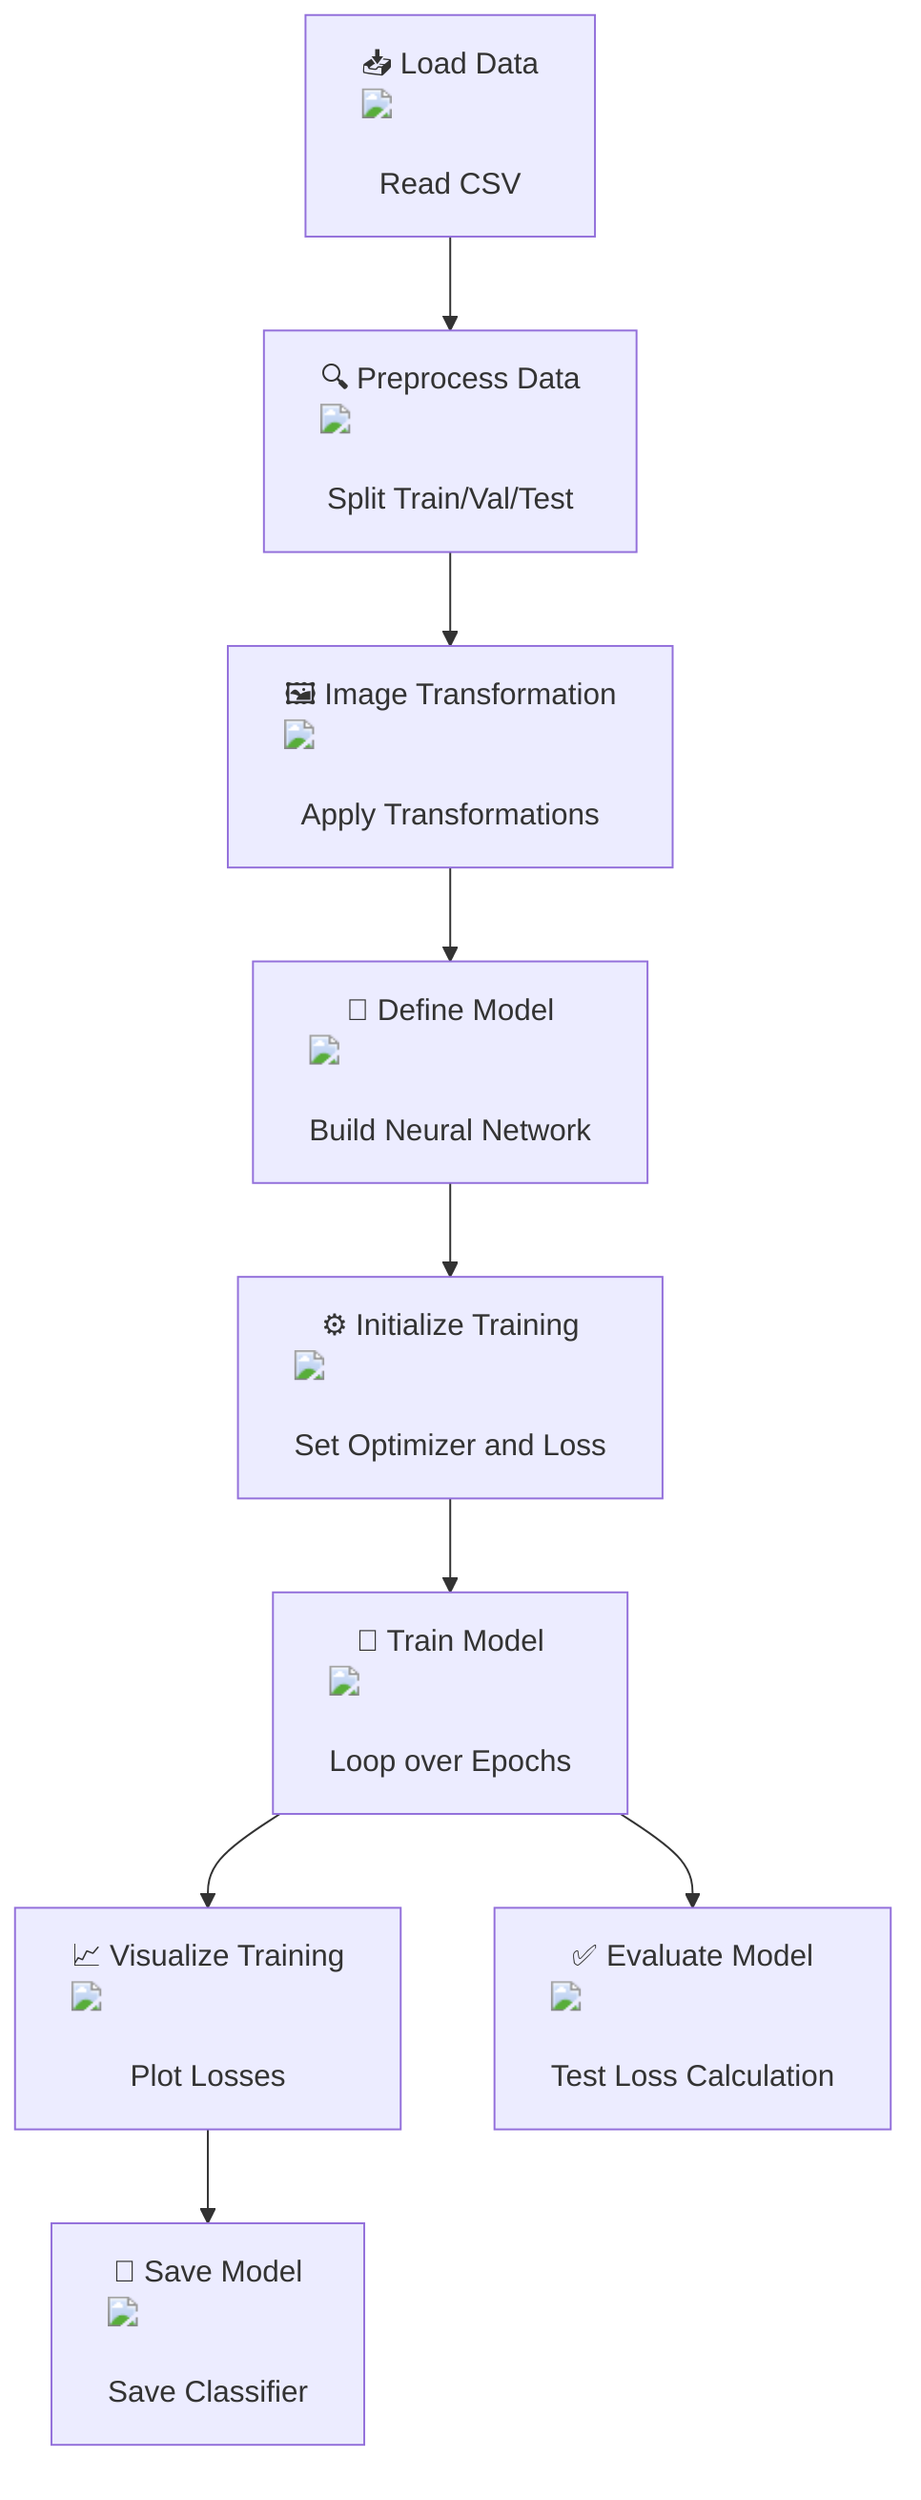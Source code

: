 flowchart TD
    A["📥 Load Data <img src='file.svg'/> <br/> Read CSV"] --> B["🔍 Preprocess Data <img src='table.svg'/> <br/> Split Train/Val/Test"]
    B --> C["🖼️ Image Transformation <img src='image.svg'/> <br/> Apply Transformations"]
    C --> D["🧠 Define Model <img src='brain.svg'/> <br/> Build Neural Network"]
    D --> E["⚙️ Initialize Training <img src='brain.svg'/> <br/> Set Optimizer and Loss"]
    E --> F["🔄 Train Model <img src='brain.svg'/> <br/> Loop over Epochs"]
    F --> G["📈 Visualize Training <img src='barplot_template.svg'/> <br/> Plot Losses"]
    F --> H["✅ Evaluate Model <img src='scatter_plot_template.svg'/> <br/> Test Loss Calculation"]
    G --> I["💾 Save Model <img src='file.svg'/> <br/> Save Classifier"]